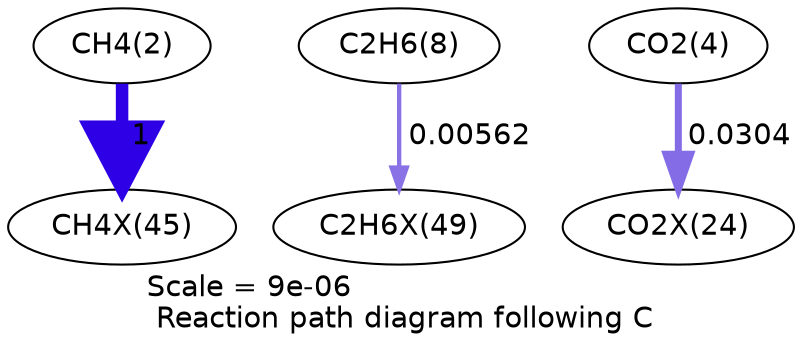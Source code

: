 digraph reaction_paths {
center=1;
s4 -> s40[fontname="Helvetica", penwidth=6, arrowsize=3, color="0.7, 1.5, 0.9"
, label=" 1"];
s10 -> s44[fontname="Helvetica", penwidth=2.09, arrowsize=1.04, color="0.7, 0.506, 0.9"
, label=" 0.00562"];
s6 -> s35[fontname="Helvetica", penwidth=3.36, arrowsize=1.68, color="0.7, 0.53, 0.9"
, label=" 0.0304"];
s4 [ fontname="Helvetica", label="CH4(2)"];
s6 [ fontname="Helvetica", label="CO2(4)"];
s10 [ fontname="Helvetica", label="C2H6(8)"];
s35 [ fontname="Helvetica", label="CO2X(24)"];
s40 [ fontname="Helvetica", label="CH4X(45)"];
s44 [ fontname="Helvetica", label="C2H6X(49)"];
 label = "Scale = 9e-06\l Reaction path diagram following C";
 fontname = "Helvetica";
}
